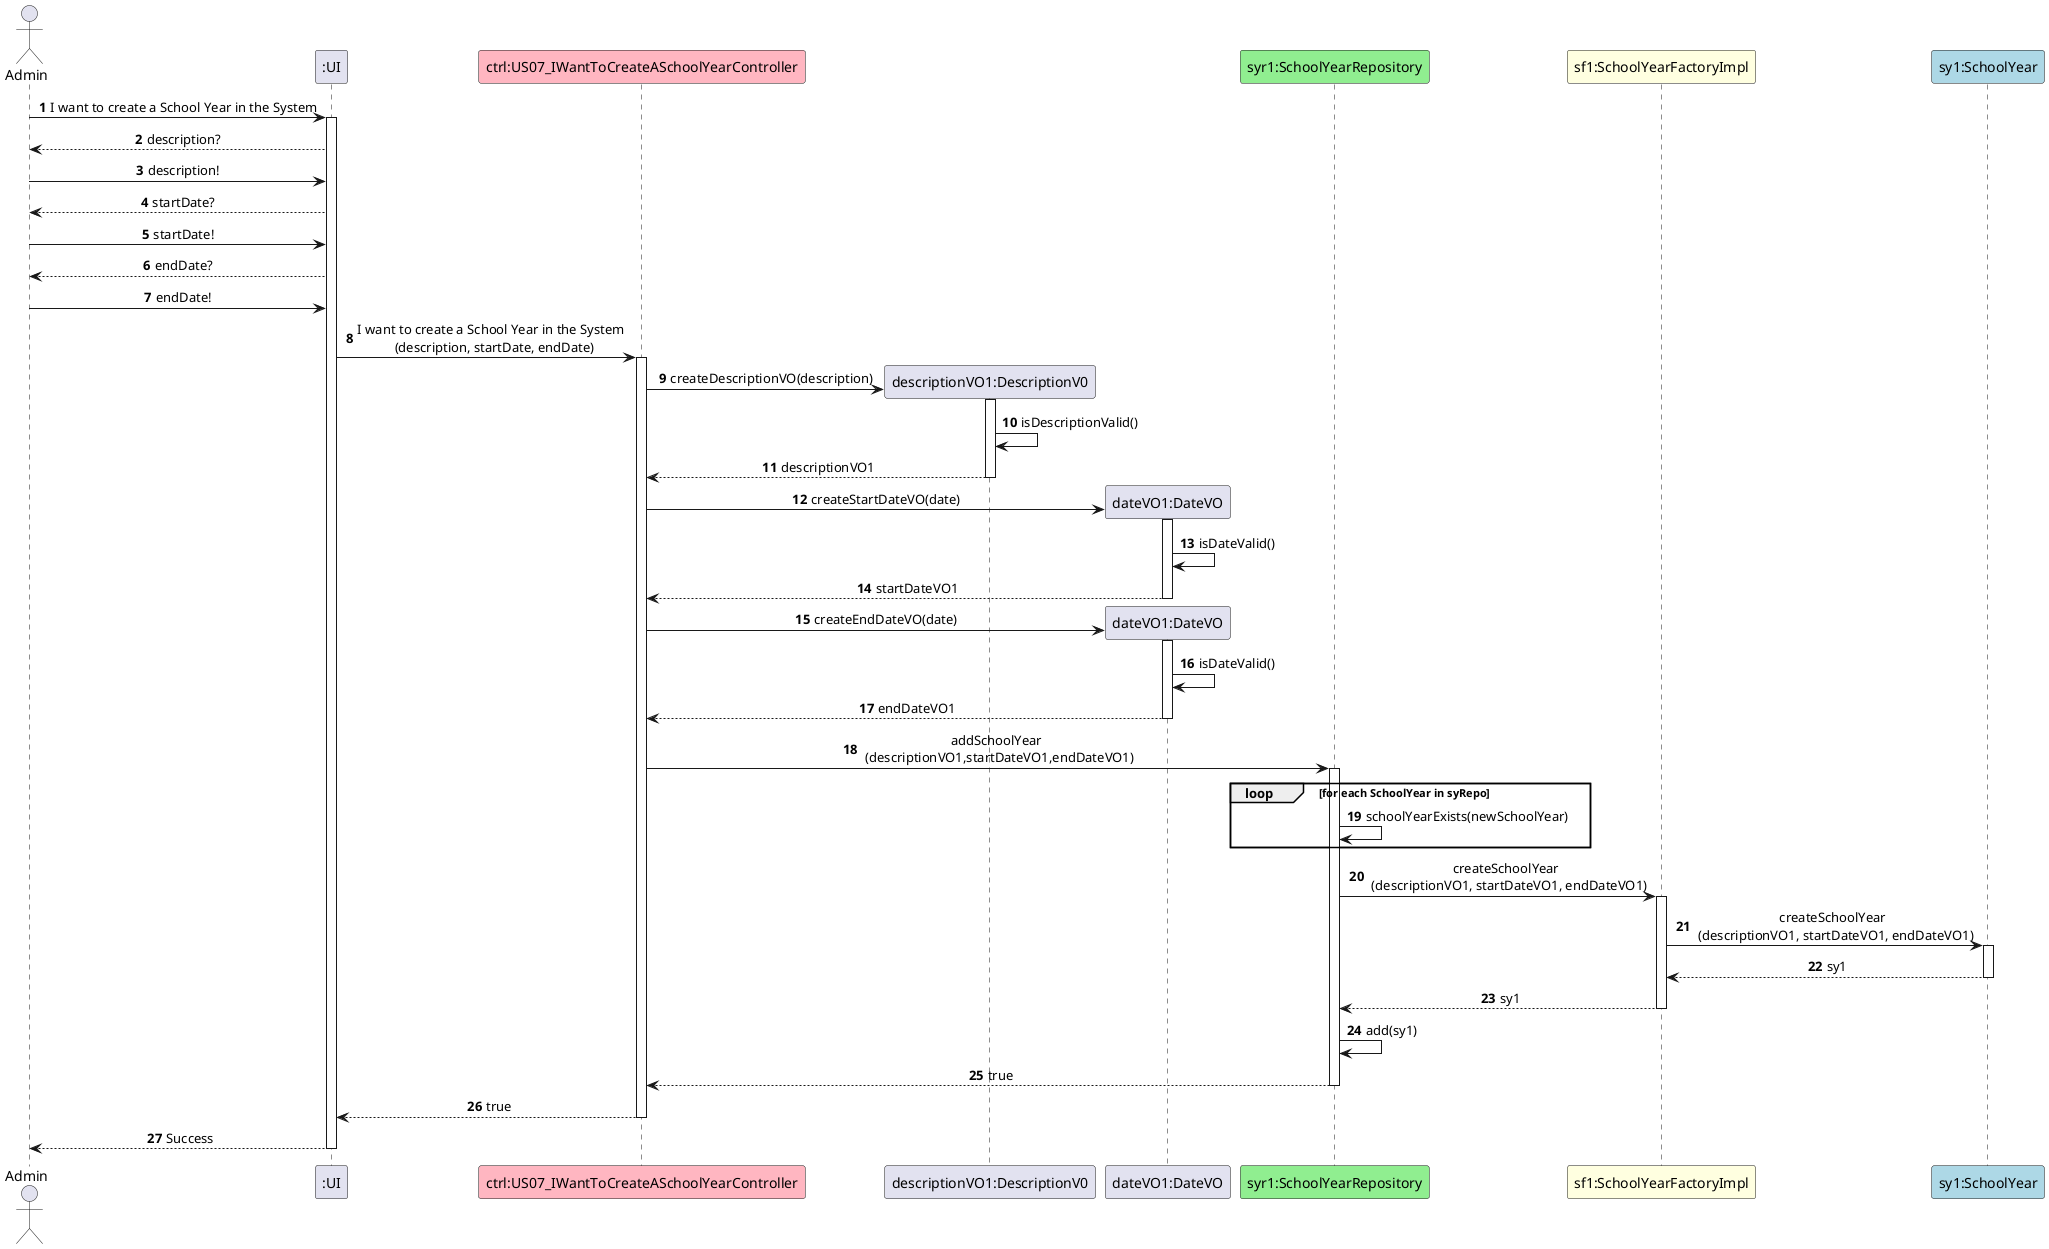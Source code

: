 @startuml

skinparam sequenceMessageAlign center
autonumber

actor Admin
participant ":UI" as UI
participant "ctrl:US07_IWantToCreateASchoolYearController" as ctrl #lightpink
participant "descriptionVO1:DescriptionV0" as descriptionVO1
participant "dateVO1:DateVO" as dateVO1
participant "syr1:SchoolYearRepository" as syRepo #lightgreen
participant "sf1:SchoolYearFactoryImpl" as syFactoryImpl  #lightyellow
participant "sy1:SchoolYear" as SchoolYear #lightblue

Admin -> UI : I want to create a School Year in the System
activate UI
UI --> Admin : description?
Admin -> UI : description!
UI --> Admin : startDate?
Admin -> UI : startDate!
UI --> Admin : endDate?
Admin -> UI : endDate!

UI -> ctrl : I want to create a School Year in the System \n (description, startDate, endDate)
activate ctrl


ctrl -> descriptionVO1** : createDescriptionVO(description)
activate descriptionVO1
descriptionVO1 -> descriptionVO1 : isDescriptionValid()
descriptionVO1 --> ctrl : descriptionVO1
deactivate descriptionVO1

ctrl -> dateVO1** : createStartDateVO(date)
activate dateVO1
dateVO1 -> dateVO1 : isDateValid()
dateVO1 --> ctrl : startDateVO1
deactivate dateVO1

ctrl -> dateVO1** : createEndDateVO(date)
activate dateVO1
dateVO1 -> dateVO1 : isDateValid()
dateVO1 --> ctrl : endDateVO1
deactivate dateVO1

ctrl -> syRepo : addSchoolYear \n (descriptionVO1,startDateVO1,endDateVO1)
activate syRepo

loop for each SchoolYear in syRepo
    syRepo -> syRepo : schoolYearExists(newSchoolYear)
end

syRepo -> syFactoryImpl: createSchoolYear \n (descriptionVO1, startDateVO1, endDateVO1)
activate syFactoryImpl
syFactoryImpl -> SchoolYear: createSchoolYear \n (descriptionVO1, startDateVO1, endDateVO1)

activate SchoolYear
SchoolYear --> syFactoryImpl: sy1
deactivate SchoolYear

syFactoryImpl --> syRepo: sy1
deactivate syFactoryImpl

syRepo -> syRepo : add(sy1)
syRepo --> ctrl : true
deactivate syRepo
ctrl --> UI : true
deactivate ctrl
UI --> Admin : Success
deactivate UI

@enduml